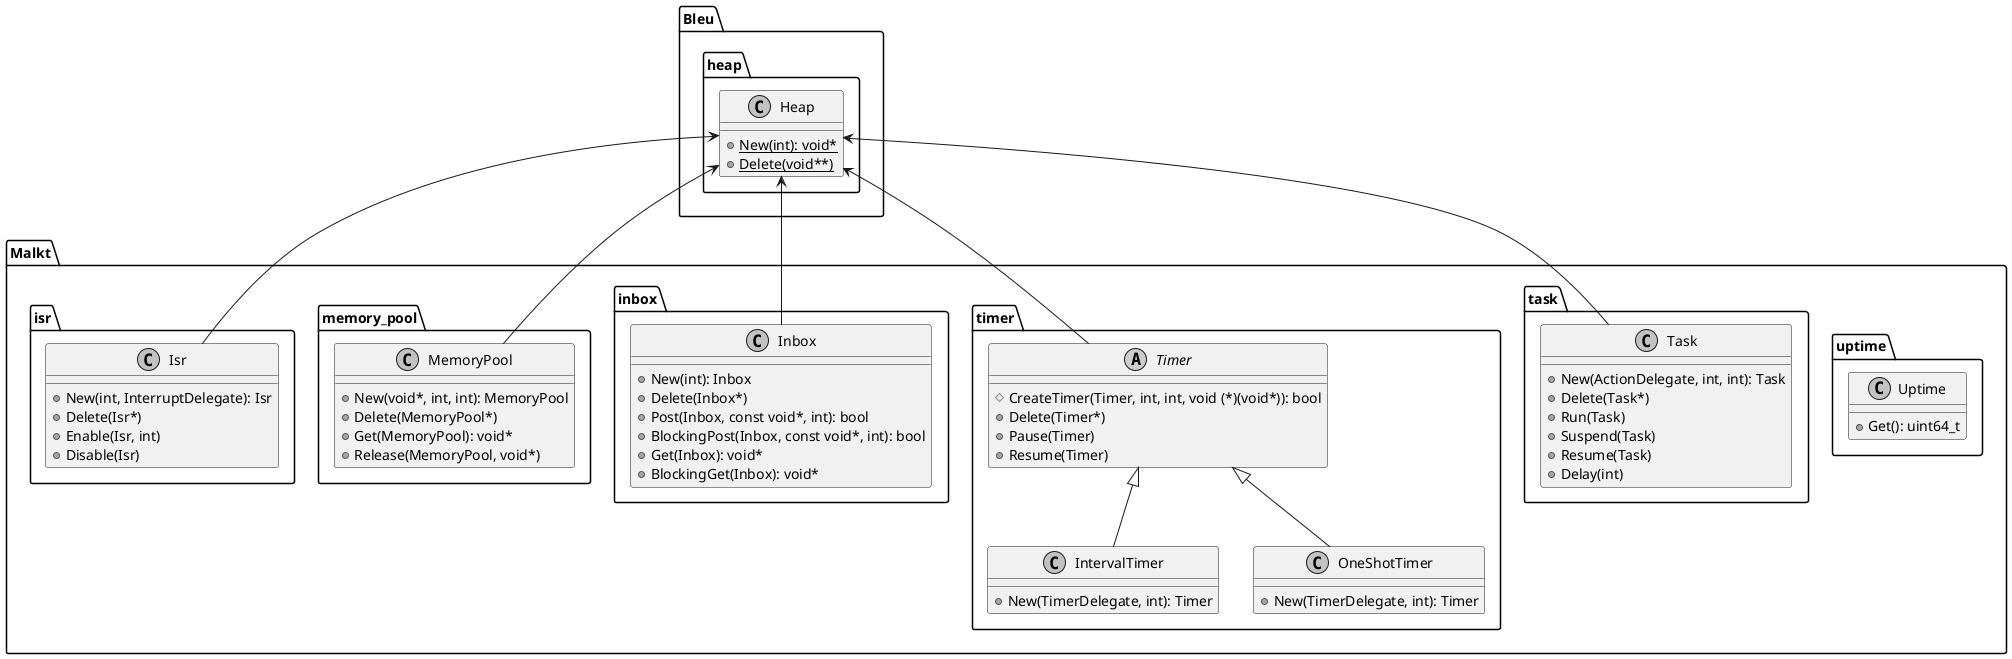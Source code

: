 ﻿
@startuml class_diagram
skinparam {
    defaultFontName Ricty Diminished
    monochrome true
}

package Bleu {
    folder heap {
        class Heap {
            + {static} New(int): void*
            + {static} Delete(void**)
        }
    }
}
package Malkt {
    folder uptime {
        class Uptime {
            + Get(): uint64_t
        }
    }
    folder task {
        class Task {
            + New(ActionDelegate, int, int): Task
            + Delete(Task*)
            + Run(Task)
            + Suspend(Task)
            + Resume(Task)
            + Delay(int)
        }
    }
    folder timer {
        abstract Timer {
            # CreateTimer(Timer, int, int, void (*)(void*)): bool
            + Delete(Timer*)
            + Pause(Timer)
            + Resume(Timer)
        }
        class IntervalTimer {
            + New(TimerDelegate, int): Timer
        }
        class OneShotTimer {
            + New(TimerDelegate, int): Timer
        }
    }
    folder inbox {
        class Inbox {
            + New(int): Inbox
            + Delete(Inbox*)
            + Post(Inbox, const void*, int): bool
            + BlockingPost(Inbox, const void*, int): bool
            + Get(Inbox): void*
            + BlockingGet(Inbox): void*
        }
    }
    folder memory_pool {
        class MemoryPool {
            + New(void*, int, int): MemoryPool
            + Delete(MemoryPool*)
            + Get(MemoryPool): void*
            + Release(MemoryPool, void*)
        }
    }
    folder isr {
        class Isr {
            + New(int, InterruptDelegate): Isr
            + Delete(Isr*)
            + Enable(Isr, int)
            + Disable(Isr)
        }
    }
}
Heap <-- Task
Heap <-- Timer
Timer <|-- IntervalTimer
Timer <|-- OneShotTimer
Heap <-- Inbox
Heap <-- MemoryPool
Heap <-- Isr
@enduml
